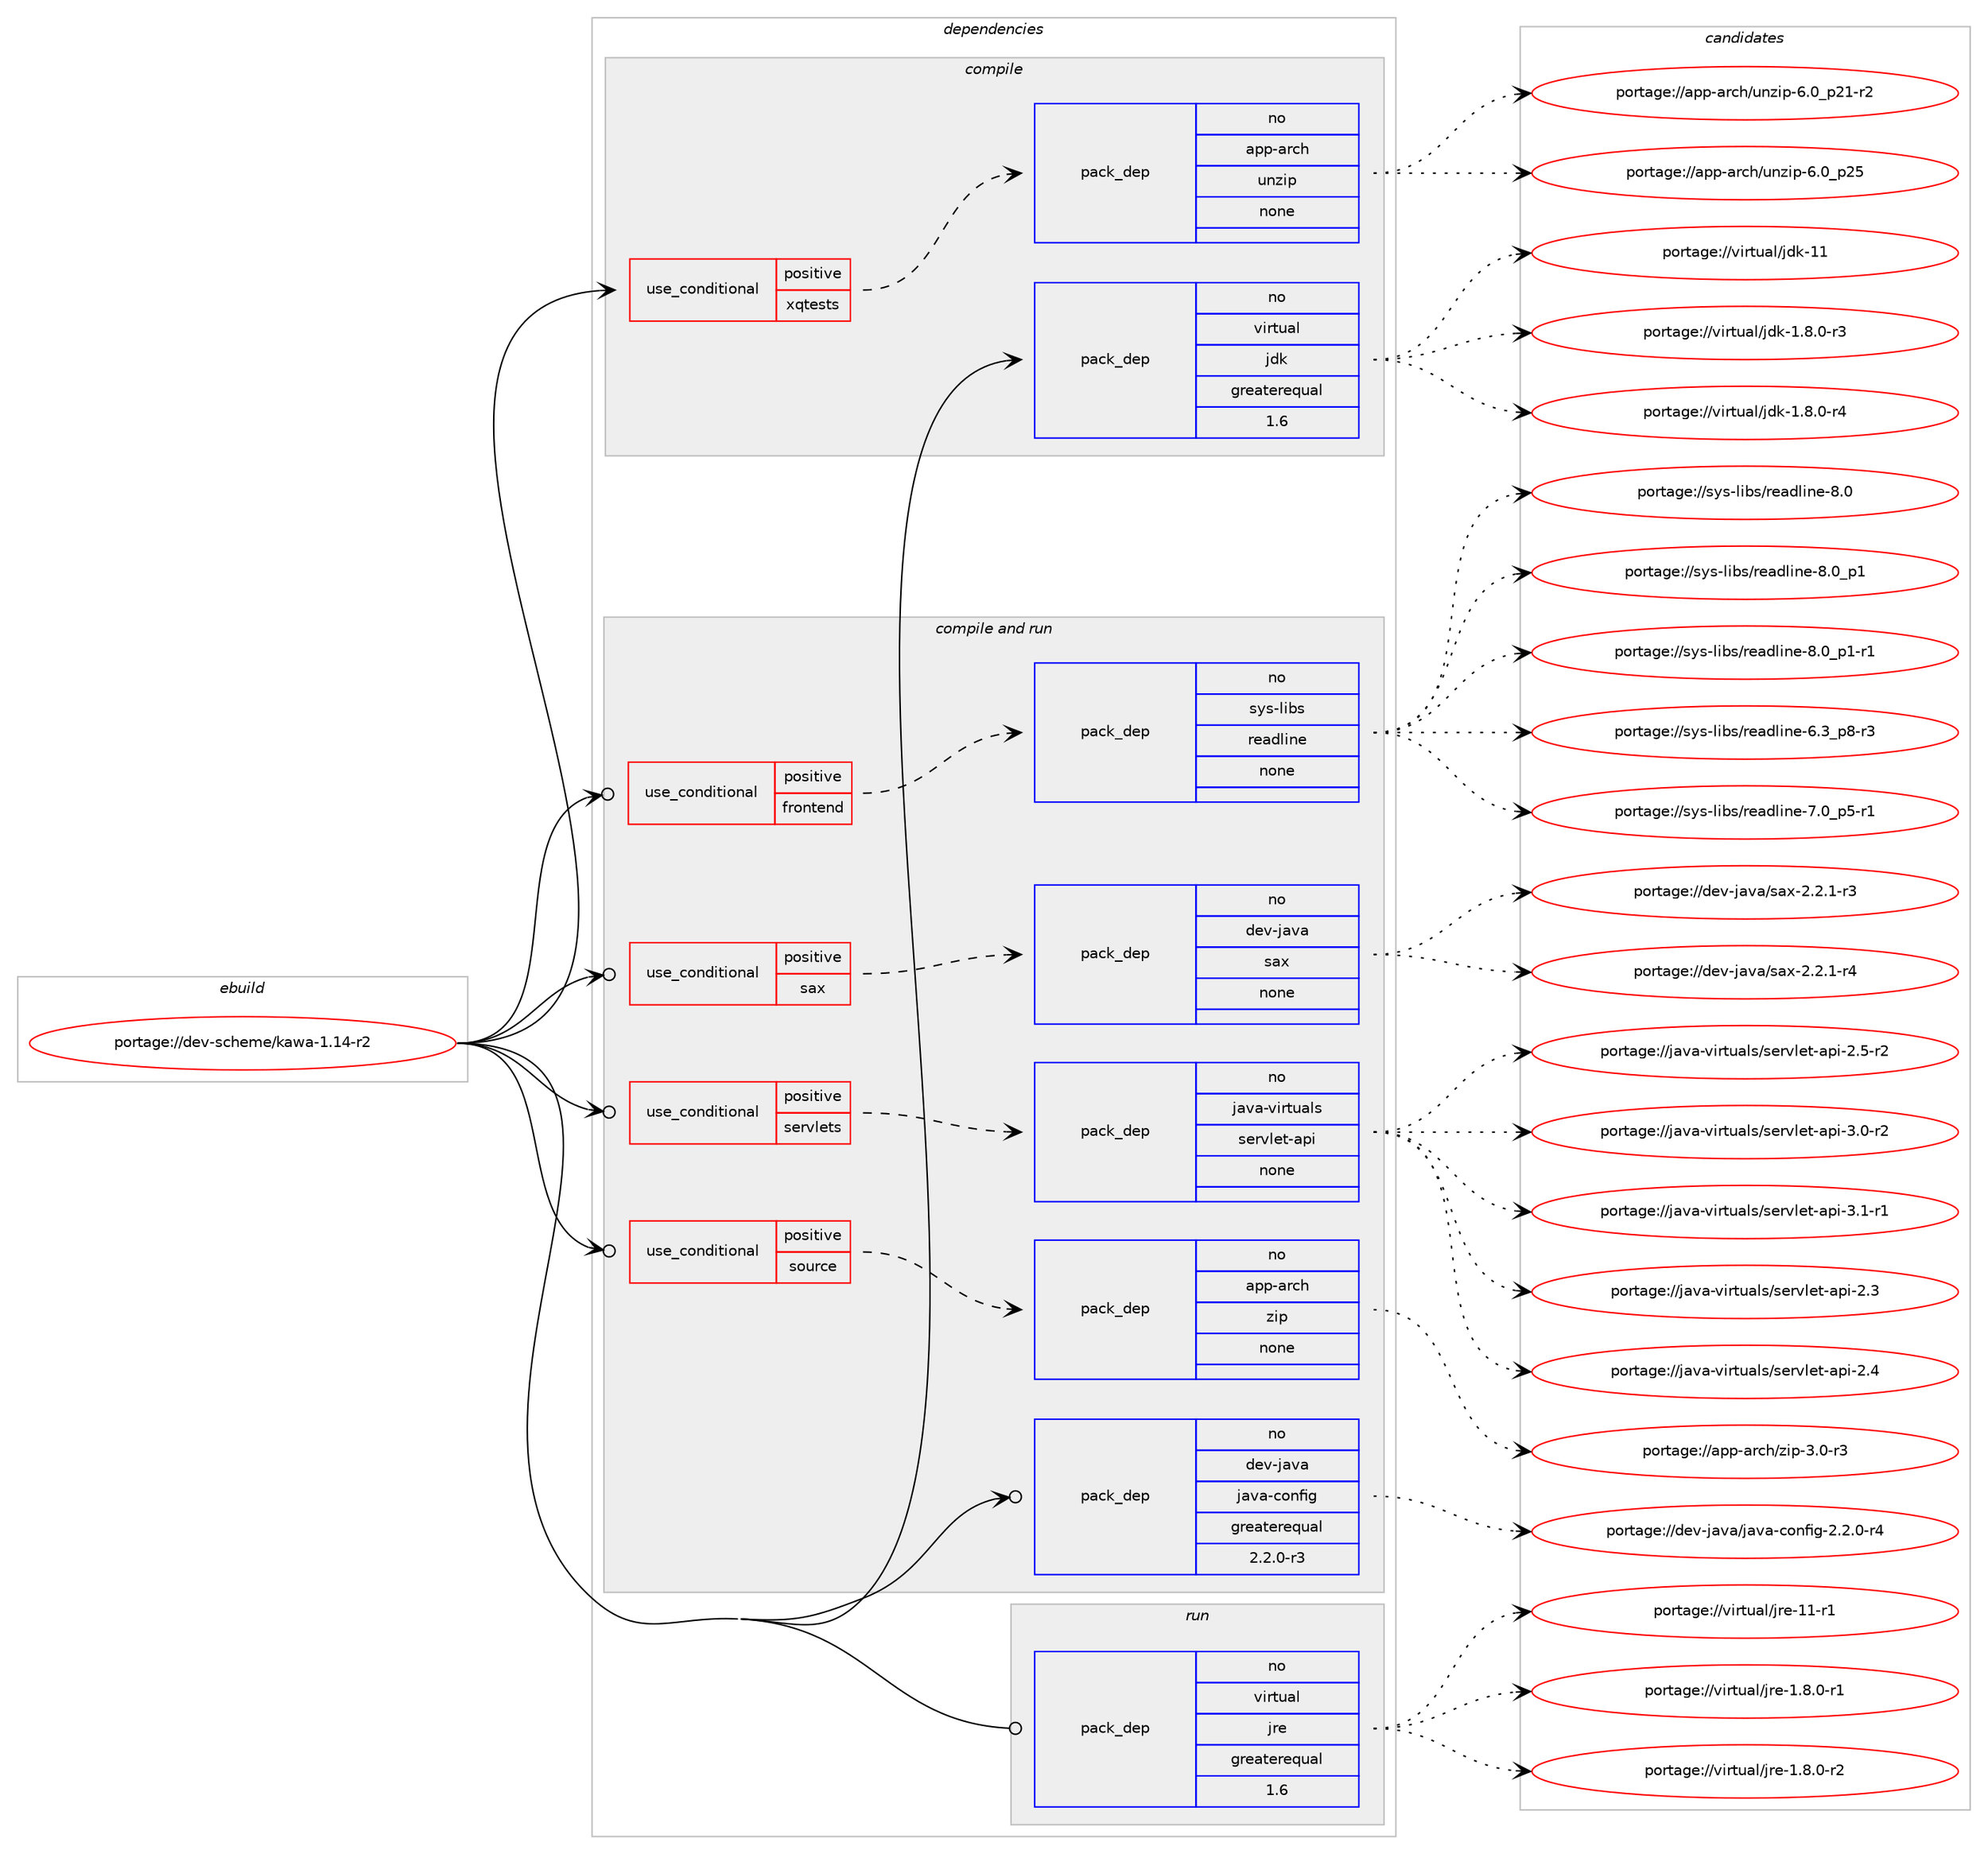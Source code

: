 digraph prolog {

# *************
# Graph options
# *************

newrank=true;
concentrate=true;
compound=true;
graph [rankdir=LR,fontname=Helvetica,fontsize=10,ranksep=1.5];#, ranksep=2.5, nodesep=0.2];
edge  [arrowhead=vee];
node  [fontname=Helvetica,fontsize=10];

# **********
# The ebuild
# **********

subgraph cluster_leftcol {
color=gray;
rank=same;
label=<<i>ebuild</i>>;
id [label="portage://dev-scheme/kawa-1.14-r2", color=red, width=4, href="../dev-scheme/kawa-1.14-r2.svg"];
}

# ****************
# The dependencies
# ****************

subgraph cluster_midcol {
color=gray;
label=<<i>dependencies</i>>;
subgraph cluster_compile {
fillcolor="#eeeeee";
style=filled;
label=<<i>compile</i>>;
subgraph cond70240 {
dependency257398 [label=<<TABLE BORDER="0" CELLBORDER="1" CELLSPACING="0" CELLPADDING="4"><TR><TD ROWSPAN="3" CELLPADDING="10">use_conditional</TD></TR><TR><TD>positive</TD></TR><TR><TD>xqtests</TD></TR></TABLE>>, shape=none, color=red];
subgraph pack183570 {
dependency257399 [label=<<TABLE BORDER="0" CELLBORDER="1" CELLSPACING="0" CELLPADDING="4" WIDTH="220"><TR><TD ROWSPAN="6" CELLPADDING="30">pack_dep</TD></TR><TR><TD WIDTH="110">no</TD></TR><TR><TD>app-arch</TD></TR><TR><TD>unzip</TD></TR><TR><TD>none</TD></TR><TR><TD></TD></TR></TABLE>>, shape=none, color=blue];
}
dependency257398:e -> dependency257399:w [weight=20,style="dashed",arrowhead="vee"];
}
id:e -> dependency257398:w [weight=20,style="solid",arrowhead="vee"];
subgraph pack183571 {
dependency257400 [label=<<TABLE BORDER="0" CELLBORDER="1" CELLSPACING="0" CELLPADDING="4" WIDTH="220"><TR><TD ROWSPAN="6" CELLPADDING="30">pack_dep</TD></TR><TR><TD WIDTH="110">no</TD></TR><TR><TD>virtual</TD></TR><TR><TD>jdk</TD></TR><TR><TD>greaterequal</TD></TR><TR><TD>1.6</TD></TR></TABLE>>, shape=none, color=blue];
}
id:e -> dependency257400:w [weight=20,style="solid",arrowhead="vee"];
}
subgraph cluster_compileandrun {
fillcolor="#eeeeee";
style=filled;
label=<<i>compile and run</i>>;
subgraph cond70241 {
dependency257401 [label=<<TABLE BORDER="0" CELLBORDER="1" CELLSPACING="0" CELLPADDING="4"><TR><TD ROWSPAN="3" CELLPADDING="10">use_conditional</TD></TR><TR><TD>positive</TD></TR><TR><TD>frontend</TD></TR></TABLE>>, shape=none, color=red];
subgraph pack183572 {
dependency257402 [label=<<TABLE BORDER="0" CELLBORDER="1" CELLSPACING="0" CELLPADDING="4" WIDTH="220"><TR><TD ROWSPAN="6" CELLPADDING="30">pack_dep</TD></TR><TR><TD WIDTH="110">no</TD></TR><TR><TD>sys-libs</TD></TR><TR><TD>readline</TD></TR><TR><TD>none</TD></TR><TR><TD></TD></TR></TABLE>>, shape=none, color=blue];
}
dependency257401:e -> dependency257402:w [weight=20,style="dashed",arrowhead="vee"];
}
id:e -> dependency257401:w [weight=20,style="solid",arrowhead="odotvee"];
subgraph cond70242 {
dependency257403 [label=<<TABLE BORDER="0" CELLBORDER="1" CELLSPACING="0" CELLPADDING="4"><TR><TD ROWSPAN="3" CELLPADDING="10">use_conditional</TD></TR><TR><TD>positive</TD></TR><TR><TD>sax</TD></TR></TABLE>>, shape=none, color=red];
subgraph pack183573 {
dependency257404 [label=<<TABLE BORDER="0" CELLBORDER="1" CELLSPACING="0" CELLPADDING="4" WIDTH="220"><TR><TD ROWSPAN="6" CELLPADDING="30">pack_dep</TD></TR><TR><TD WIDTH="110">no</TD></TR><TR><TD>dev-java</TD></TR><TR><TD>sax</TD></TR><TR><TD>none</TD></TR><TR><TD></TD></TR></TABLE>>, shape=none, color=blue];
}
dependency257403:e -> dependency257404:w [weight=20,style="dashed",arrowhead="vee"];
}
id:e -> dependency257403:w [weight=20,style="solid",arrowhead="odotvee"];
subgraph cond70243 {
dependency257405 [label=<<TABLE BORDER="0" CELLBORDER="1" CELLSPACING="0" CELLPADDING="4"><TR><TD ROWSPAN="3" CELLPADDING="10">use_conditional</TD></TR><TR><TD>positive</TD></TR><TR><TD>servlets</TD></TR></TABLE>>, shape=none, color=red];
subgraph pack183574 {
dependency257406 [label=<<TABLE BORDER="0" CELLBORDER="1" CELLSPACING="0" CELLPADDING="4" WIDTH="220"><TR><TD ROWSPAN="6" CELLPADDING="30">pack_dep</TD></TR><TR><TD WIDTH="110">no</TD></TR><TR><TD>java-virtuals</TD></TR><TR><TD>servlet-api</TD></TR><TR><TD>none</TD></TR><TR><TD></TD></TR></TABLE>>, shape=none, color=blue];
}
dependency257405:e -> dependency257406:w [weight=20,style="dashed",arrowhead="vee"];
}
id:e -> dependency257405:w [weight=20,style="solid",arrowhead="odotvee"];
subgraph cond70244 {
dependency257407 [label=<<TABLE BORDER="0" CELLBORDER="1" CELLSPACING="0" CELLPADDING="4"><TR><TD ROWSPAN="3" CELLPADDING="10">use_conditional</TD></TR><TR><TD>positive</TD></TR><TR><TD>source</TD></TR></TABLE>>, shape=none, color=red];
subgraph pack183575 {
dependency257408 [label=<<TABLE BORDER="0" CELLBORDER="1" CELLSPACING="0" CELLPADDING="4" WIDTH="220"><TR><TD ROWSPAN="6" CELLPADDING="30">pack_dep</TD></TR><TR><TD WIDTH="110">no</TD></TR><TR><TD>app-arch</TD></TR><TR><TD>zip</TD></TR><TR><TD>none</TD></TR><TR><TD></TD></TR></TABLE>>, shape=none, color=blue];
}
dependency257407:e -> dependency257408:w [weight=20,style="dashed",arrowhead="vee"];
}
id:e -> dependency257407:w [weight=20,style="solid",arrowhead="odotvee"];
subgraph pack183576 {
dependency257409 [label=<<TABLE BORDER="0" CELLBORDER="1" CELLSPACING="0" CELLPADDING="4" WIDTH="220"><TR><TD ROWSPAN="6" CELLPADDING="30">pack_dep</TD></TR><TR><TD WIDTH="110">no</TD></TR><TR><TD>dev-java</TD></TR><TR><TD>java-config</TD></TR><TR><TD>greaterequal</TD></TR><TR><TD>2.2.0-r3</TD></TR></TABLE>>, shape=none, color=blue];
}
id:e -> dependency257409:w [weight=20,style="solid",arrowhead="odotvee"];
}
subgraph cluster_run {
fillcolor="#eeeeee";
style=filled;
label=<<i>run</i>>;
subgraph pack183577 {
dependency257410 [label=<<TABLE BORDER="0" CELLBORDER="1" CELLSPACING="0" CELLPADDING="4" WIDTH="220"><TR><TD ROWSPAN="6" CELLPADDING="30">pack_dep</TD></TR><TR><TD WIDTH="110">no</TD></TR><TR><TD>virtual</TD></TR><TR><TD>jre</TD></TR><TR><TD>greaterequal</TD></TR><TR><TD>1.6</TD></TR></TABLE>>, shape=none, color=blue];
}
id:e -> dependency257410:w [weight=20,style="solid",arrowhead="odot"];
}
}

# **************
# The candidates
# **************

subgraph cluster_choices {
rank=same;
color=gray;
label=<<i>candidates</i>>;

subgraph choice183570 {
color=black;
nodesep=1;
choiceportage9711211245971149910447117110122105112455446489511250494511450 [label="portage://app-arch/unzip-6.0_p21-r2", color=red, width=4,href="../app-arch/unzip-6.0_p21-r2.svg"];
choiceportage971121124597114991044711711012210511245544648951125053 [label="portage://app-arch/unzip-6.0_p25", color=red, width=4,href="../app-arch/unzip-6.0_p25.svg"];
dependency257399:e -> choiceportage9711211245971149910447117110122105112455446489511250494511450:w [style=dotted,weight="100"];
dependency257399:e -> choiceportage971121124597114991044711711012210511245544648951125053:w [style=dotted,weight="100"];
}
subgraph choice183571 {
color=black;
nodesep=1;
choiceportage11810511411611797108471061001074549465646484511451 [label="portage://virtual/jdk-1.8.0-r3", color=red, width=4,href="../virtual/jdk-1.8.0-r3.svg"];
choiceportage11810511411611797108471061001074549465646484511452 [label="portage://virtual/jdk-1.8.0-r4", color=red, width=4,href="../virtual/jdk-1.8.0-r4.svg"];
choiceportage1181051141161179710847106100107454949 [label="portage://virtual/jdk-11", color=red, width=4,href="../virtual/jdk-11.svg"];
dependency257400:e -> choiceportage11810511411611797108471061001074549465646484511451:w [style=dotted,weight="100"];
dependency257400:e -> choiceportage11810511411611797108471061001074549465646484511452:w [style=dotted,weight="100"];
dependency257400:e -> choiceportage1181051141161179710847106100107454949:w [style=dotted,weight="100"];
}
subgraph choice183572 {
color=black;
nodesep=1;
choiceportage115121115451081059811547114101971001081051101014554465195112564511451 [label="portage://sys-libs/readline-6.3_p8-r3", color=red, width=4,href="../sys-libs/readline-6.3_p8-r3.svg"];
choiceportage115121115451081059811547114101971001081051101014555464895112534511449 [label="portage://sys-libs/readline-7.0_p5-r1", color=red, width=4,href="../sys-libs/readline-7.0_p5-r1.svg"];
choiceportage1151211154510810598115471141019710010810511010145564648 [label="portage://sys-libs/readline-8.0", color=red, width=4,href="../sys-libs/readline-8.0.svg"];
choiceportage11512111545108105981154711410197100108105110101455646489511249 [label="portage://sys-libs/readline-8.0_p1", color=red, width=4,href="../sys-libs/readline-8.0_p1.svg"];
choiceportage115121115451081059811547114101971001081051101014556464895112494511449 [label="portage://sys-libs/readline-8.0_p1-r1", color=red, width=4,href="../sys-libs/readline-8.0_p1-r1.svg"];
dependency257402:e -> choiceportage115121115451081059811547114101971001081051101014554465195112564511451:w [style=dotted,weight="100"];
dependency257402:e -> choiceportage115121115451081059811547114101971001081051101014555464895112534511449:w [style=dotted,weight="100"];
dependency257402:e -> choiceportage1151211154510810598115471141019710010810511010145564648:w [style=dotted,weight="100"];
dependency257402:e -> choiceportage11512111545108105981154711410197100108105110101455646489511249:w [style=dotted,weight="100"];
dependency257402:e -> choiceportage115121115451081059811547114101971001081051101014556464895112494511449:w [style=dotted,weight="100"];
}
subgraph choice183573 {
color=black;
nodesep=1;
choiceportage10010111845106971189747115971204550465046494511451 [label="portage://dev-java/sax-2.2.1-r3", color=red, width=4,href="../dev-java/sax-2.2.1-r3.svg"];
choiceportage10010111845106971189747115971204550465046494511452 [label="portage://dev-java/sax-2.2.1-r4", color=red, width=4,href="../dev-java/sax-2.2.1-r4.svg"];
dependency257404:e -> choiceportage10010111845106971189747115971204550465046494511451:w [style=dotted,weight="100"];
dependency257404:e -> choiceportage10010111845106971189747115971204550465046494511452:w [style=dotted,weight="100"];
}
subgraph choice183574 {
color=black;
nodesep=1;
choiceportage1069711897451181051141161179710811547115101114118108101116459711210545504651 [label="portage://java-virtuals/servlet-api-2.3", color=red, width=4,href="../java-virtuals/servlet-api-2.3.svg"];
choiceportage1069711897451181051141161179710811547115101114118108101116459711210545504652 [label="portage://java-virtuals/servlet-api-2.4", color=red, width=4,href="../java-virtuals/servlet-api-2.4.svg"];
choiceportage10697118974511810511411611797108115471151011141181081011164597112105455046534511450 [label="portage://java-virtuals/servlet-api-2.5-r2", color=red, width=4,href="../java-virtuals/servlet-api-2.5-r2.svg"];
choiceportage10697118974511810511411611797108115471151011141181081011164597112105455146484511450 [label="portage://java-virtuals/servlet-api-3.0-r2", color=red, width=4,href="../java-virtuals/servlet-api-3.0-r2.svg"];
choiceportage10697118974511810511411611797108115471151011141181081011164597112105455146494511449 [label="portage://java-virtuals/servlet-api-3.1-r1", color=red, width=4,href="../java-virtuals/servlet-api-3.1-r1.svg"];
dependency257406:e -> choiceportage1069711897451181051141161179710811547115101114118108101116459711210545504651:w [style=dotted,weight="100"];
dependency257406:e -> choiceportage1069711897451181051141161179710811547115101114118108101116459711210545504652:w [style=dotted,weight="100"];
dependency257406:e -> choiceportage10697118974511810511411611797108115471151011141181081011164597112105455046534511450:w [style=dotted,weight="100"];
dependency257406:e -> choiceportage10697118974511810511411611797108115471151011141181081011164597112105455146484511450:w [style=dotted,weight="100"];
dependency257406:e -> choiceportage10697118974511810511411611797108115471151011141181081011164597112105455146494511449:w [style=dotted,weight="100"];
}
subgraph choice183575 {
color=black;
nodesep=1;
choiceportage9711211245971149910447122105112455146484511451 [label="portage://app-arch/zip-3.0-r3", color=red, width=4,href="../app-arch/zip-3.0-r3.svg"];
dependency257408:e -> choiceportage9711211245971149910447122105112455146484511451:w [style=dotted,weight="100"];
}
subgraph choice183576 {
color=black;
nodesep=1;
choiceportage10010111845106971189747106971189745991111101021051034550465046484511452 [label="portage://dev-java/java-config-2.2.0-r4", color=red, width=4,href="../dev-java/java-config-2.2.0-r4.svg"];
dependency257409:e -> choiceportage10010111845106971189747106971189745991111101021051034550465046484511452:w [style=dotted,weight="100"];
}
subgraph choice183577 {
color=black;
nodesep=1;
choiceportage11810511411611797108471061141014549465646484511449 [label="portage://virtual/jre-1.8.0-r1", color=red, width=4,href="../virtual/jre-1.8.0-r1.svg"];
choiceportage11810511411611797108471061141014549465646484511450 [label="portage://virtual/jre-1.8.0-r2", color=red, width=4,href="../virtual/jre-1.8.0-r2.svg"];
choiceportage11810511411611797108471061141014549494511449 [label="portage://virtual/jre-11-r1", color=red, width=4,href="../virtual/jre-11-r1.svg"];
dependency257410:e -> choiceportage11810511411611797108471061141014549465646484511449:w [style=dotted,weight="100"];
dependency257410:e -> choiceportage11810511411611797108471061141014549465646484511450:w [style=dotted,weight="100"];
dependency257410:e -> choiceportage11810511411611797108471061141014549494511449:w [style=dotted,weight="100"];
}
}

}
